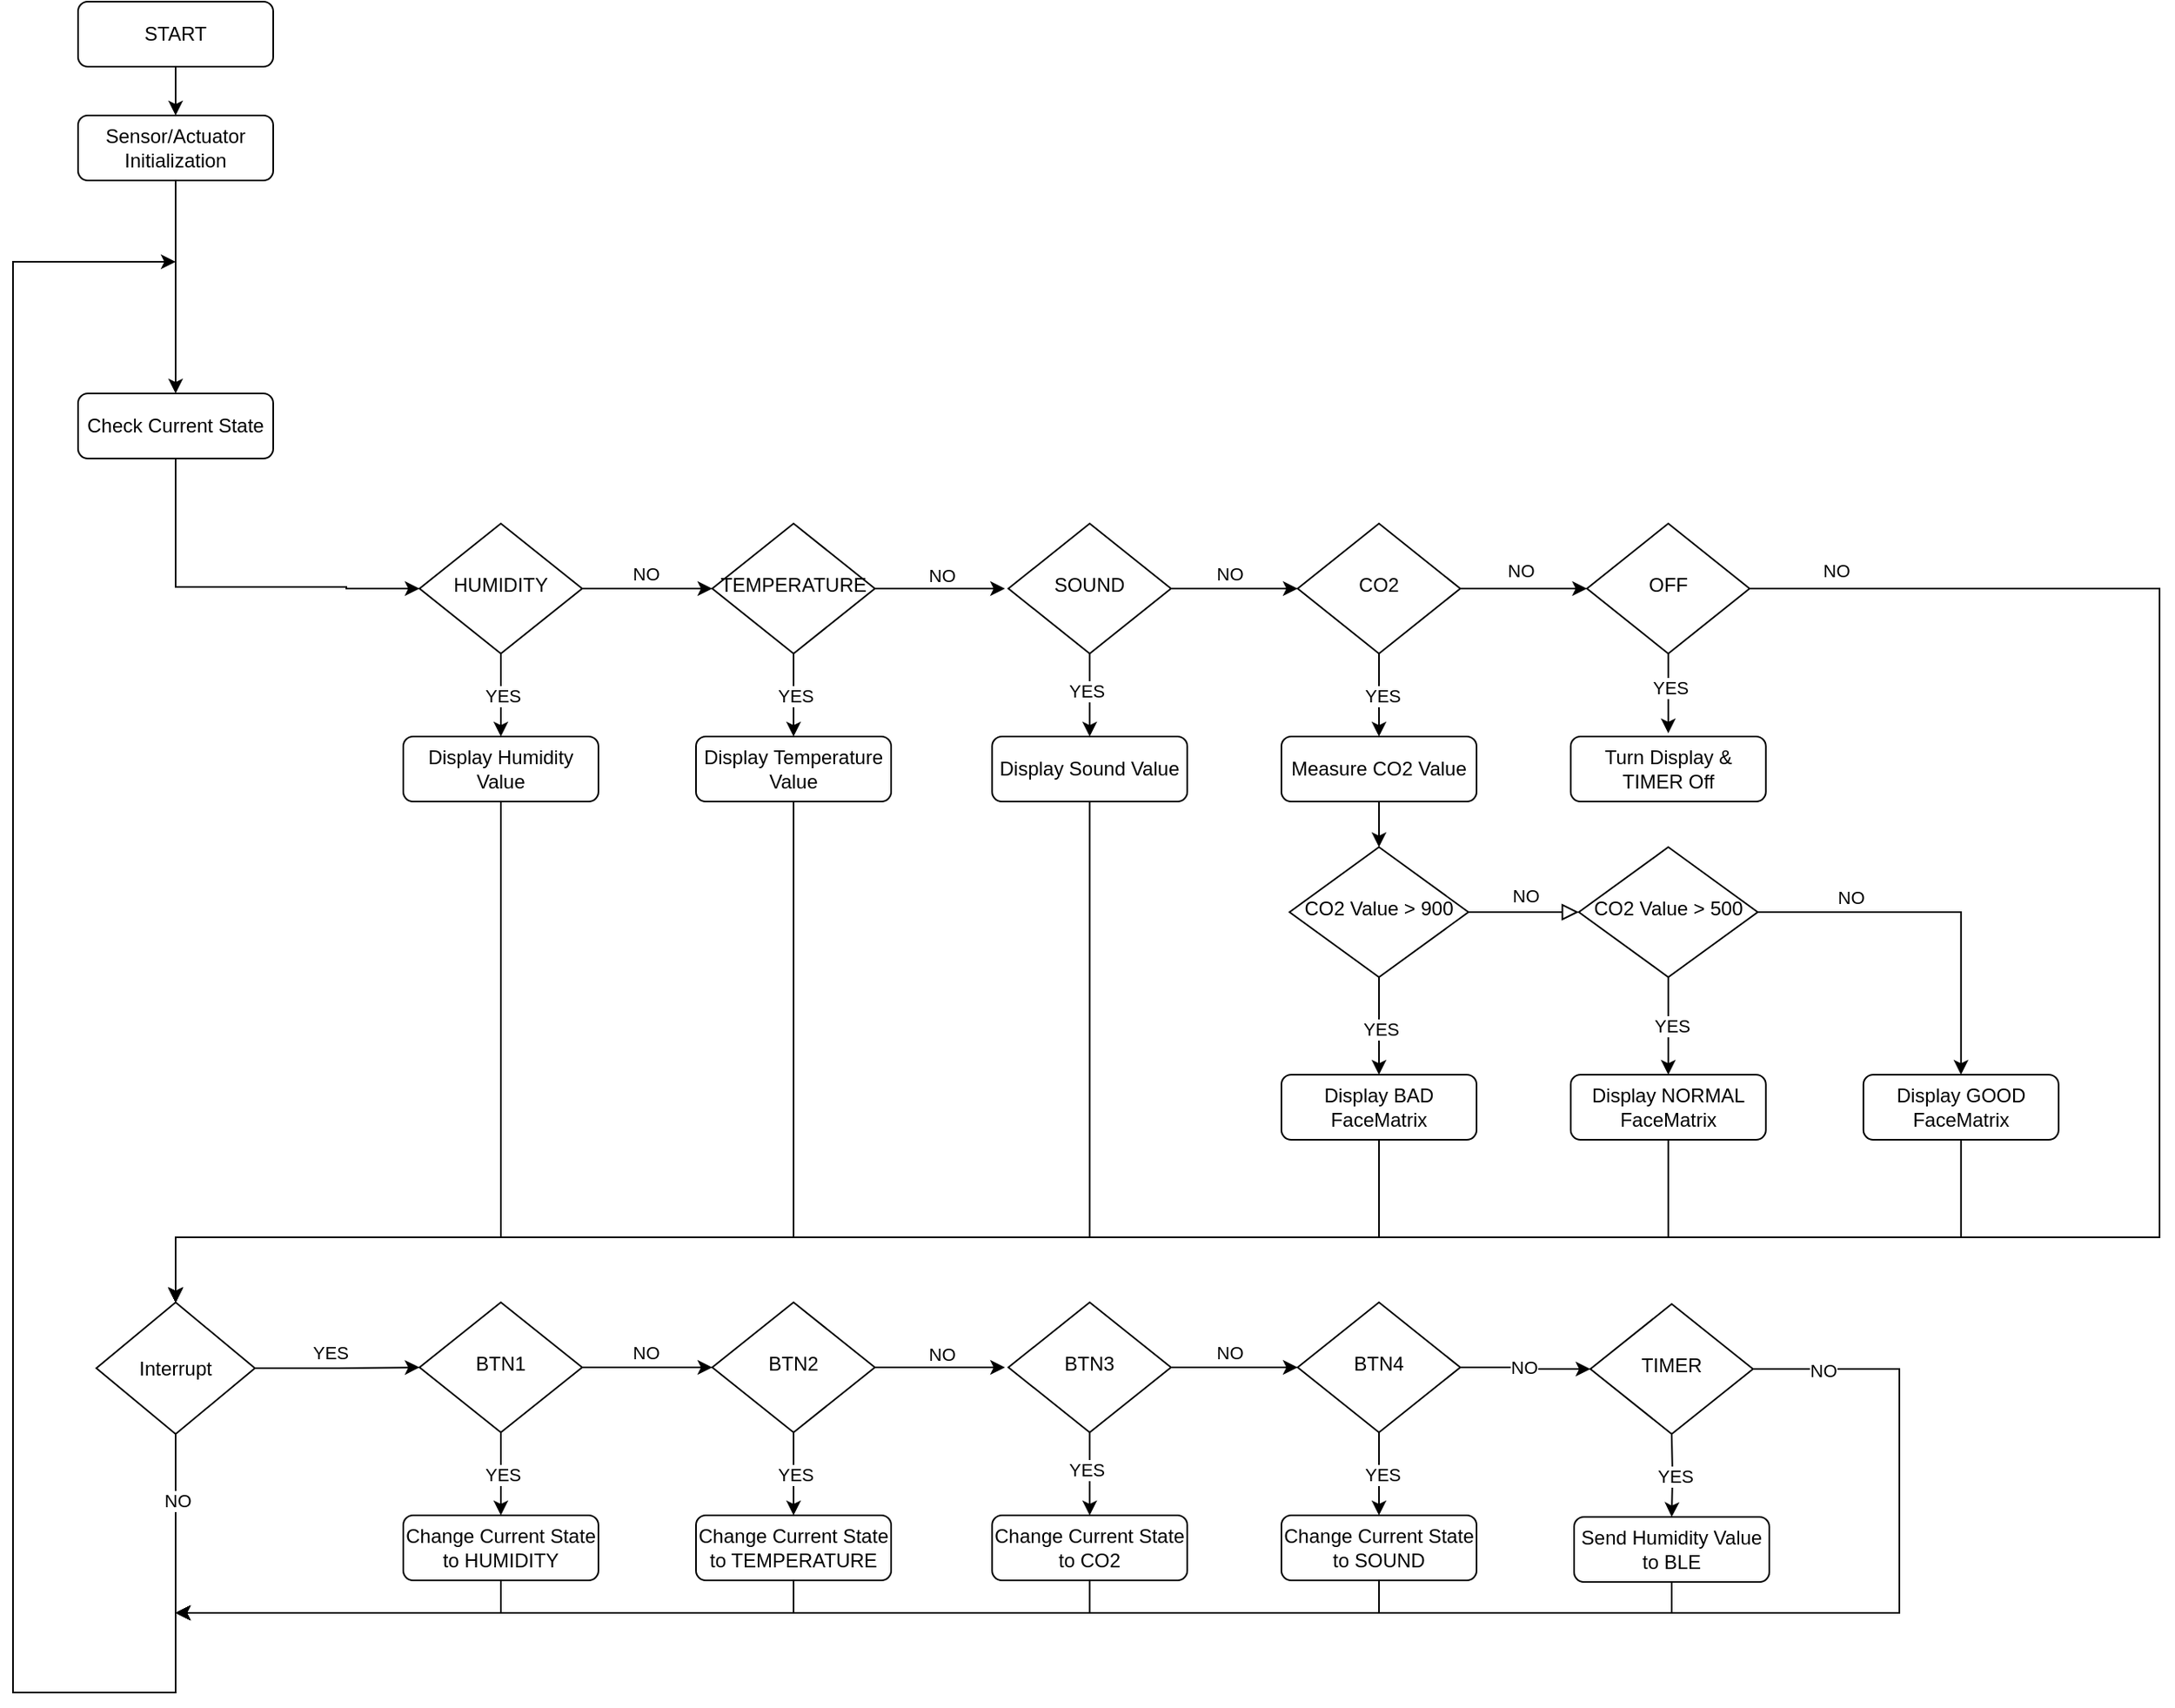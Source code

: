 <mxfile version="24.5.3" type="device">
  <diagram id="C5RBs43oDa-KdzZeNtuy" name="Page-1">
    <mxGraphModel dx="2662" dy="1316" grid="1" gridSize="10" guides="1" tooltips="1" connect="1" arrows="1" fold="1" page="1" pageScale="1" pageWidth="827" pageHeight="1169" math="0" shadow="0">
      <root>
        <mxCell id="WIyWlLk6GJQsqaUBKTNV-0" />
        <mxCell id="WIyWlLk6GJQsqaUBKTNV-1" parent="WIyWlLk6GJQsqaUBKTNV-0" />
        <mxCell id="drL_-AT9chBcXoMOotFv-78" style="edgeStyle=orthogonalEdgeStyle;rounded=0;orthogonalLoop=1;jettySize=auto;html=1;entryX=0.5;entryY=0;entryDx=0;entryDy=0;" edge="1" parent="WIyWlLk6GJQsqaUBKTNV-1" source="WIyWlLk6GJQsqaUBKTNV-3" target="drL_-AT9chBcXoMOotFv-245">
          <mxGeometry relative="1" as="geometry">
            <mxPoint x="220" y="209" as="targetPoint" />
          </mxGeometry>
        </mxCell>
        <mxCell id="WIyWlLk6GJQsqaUBKTNV-3" value="Sensor/Actuator Initialization" style="rounded=1;whiteSpace=wrap;html=1;fontSize=12;glass=0;strokeWidth=1;shadow=0;" parent="WIyWlLk6GJQsqaUBKTNV-1" vertex="1">
          <mxGeometry x="160" y="70" width="120" height="40" as="geometry" />
        </mxCell>
        <mxCell id="drL_-AT9chBcXoMOotFv-89" style="edgeStyle=orthogonalEdgeStyle;rounded=0;orthogonalLoop=1;jettySize=auto;html=1;" edge="1" parent="WIyWlLk6GJQsqaUBKTNV-1" source="drL_-AT9chBcXoMOotFv-34" target="drL_-AT9chBcXoMOotFv-40">
          <mxGeometry relative="1" as="geometry" />
        </mxCell>
        <mxCell id="drL_-AT9chBcXoMOotFv-93" value="NO" style="edgeLabel;html=1;align=center;verticalAlign=middle;resizable=0;points=[];" vertex="1" connectable="0" parent="drL_-AT9chBcXoMOotFv-89">
          <mxGeometry x="-0.022" y="-1" relative="1" as="geometry">
            <mxPoint y="-10" as="offset" />
          </mxGeometry>
        </mxCell>
        <mxCell id="drL_-AT9chBcXoMOotFv-96" style="edgeStyle=orthogonalEdgeStyle;rounded=0;orthogonalLoop=1;jettySize=auto;html=1;entryX=0.5;entryY=0;entryDx=0;entryDy=0;" edge="1" parent="WIyWlLk6GJQsqaUBKTNV-1" source="drL_-AT9chBcXoMOotFv-34" target="drL_-AT9chBcXoMOotFv-36">
          <mxGeometry relative="1" as="geometry">
            <Array as="points">
              <mxPoint x="420" y="412" />
              <mxPoint x="420" y="412" />
            </Array>
          </mxGeometry>
        </mxCell>
        <mxCell id="drL_-AT9chBcXoMOotFv-97" value="YES" style="edgeLabel;html=1;align=center;verticalAlign=middle;resizable=0;points=[];" vertex="1" connectable="0" parent="drL_-AT9chBcXoMOotFv-96">
          <mxGeometry x="-0.005" y="1" relative="1" as="geometry">
            <mxPoint as="offset" />
          </mxGeometry>
        </mxCell>
        <mxCell id="drL_-AT9chBcXoMOotFv-34" value="HUMIDITY" style="rhombus;whiteSpace=wrap;html=1;shadow=0;fontFamily=Helvetica;fontSize=12;align=center;strokeWidth=1;spacing=6;spacingTop=-4;" vertex="1" parent="WIyWlLk6GJQsqaUBKTNV-1">
          <mxGeometry x="370" y="321" width="100" height="80" as="geometry" />
        </mxCell>
        <mxCell id="drL_-AT9chBcXoMOotFv-264" style="edgeStyle=orthogonalEdgeStyle;rounded=0;orthogonalLoop=1;jettySize=auto;html=1;" edge="1" parent="WIyWlLk6GJQsqaUBKTNV-1" source="drL_-AT9chBcXoMOotFv-36" target="drL_-AT9chBcXoMOotFv-199">
          <mxGeometry relative="1" as="geometry">
            <Array as="points">
              <mxPoint x="420" y="760" />
              <mxPoint x="220" y="760" />
            </Array>
          </mxGeometry>
        </mxCell>
        <mxCell id="drL_-AT9chBcXoMOotFv-36" value="Display Humidity Value" style="rounded=1;whiteSpace=wrap;html=1;fontSize=12;glass=0;strokeWidth=1;shadow=0;" vertex="1" parent="WIyWlLk6GJQsqaUBKTNV-1">
          <mxGeometry x="360" y="452" width="120" height="40" as="geometry" />
        </mxCell>
        <mxCell id="drL_-AT9chBcXoMOotFv-90" style="edgeStyle=orthogonalEdgeStyle;rounded=0;orthogonalLoop=1;jettySize=auto;html=1;" edge="1" parent="WIyWlLk6GJQsqaUBKTNV-1" source="drL_-AT9chBcXoMOotFv-40">
          <mxGeometry relative="1" as="geometry">
            <mxPoint x="730.0" y="361" as="targetPoint" />
          </mxGeometry>
        </mxCell>
        <mxCell id="drL_-AT9chBcXoMOotFv-94" value="NO" style="edgeLabel;html=1;align=center;verticalAlign=middle;resizable=0;points=[];" vertex="1" connectable="0" parent="drL_-AT9chBcXoMOotFv-90">
          <mxGeometry x="0.021" relative="1" as="geometry">
            <mxPoint y="-9" as="offset" />
          </mxGeometry>
        </mxCell>
        <mxCell id="drL_-AT9chBcXoMOotFv-100" style="edgeStyle=orthogonalEdgeStyle;rounded=0;orthogonalLoop=1;jettySize=auto;html=1;entryX=0.5;entryY=0;entryDx=0;entryDy=0;" edge="1" parent="WIyWlLk6GJQsqaUBKTNV-1" source="drL_-AT9chBcXoMOotFv-40" target="drL_-AT9chBcXoMOotFv-42">
          <mxGeometry relative="1" as="geometry" />
        </mxCell>
        <mxCell id="drL_-AT9chBcXoMOotFv-101" value="YES" style="edgeLabel;html=1;align=center;verticalAlign=middle;resizable=0;points=[];" vertex="1" connectable="0" parent="drL_-AT9chBcXoMOotFv-100">
          <mxGeometry x="0.024" y="1" relative="1" as="geometry">
            <mxPoint as="offset" />
          </mxGeometry>
        </mxCell>
        <mxCell id="drL_-AT9chBcXoMOotFv-40" value="TEMPERATURE" style="rhombus;whiteSpace=wrap;html=1;shadow=0;fontFamily=Helvetica;fontSize=12;align=center;strokeWidth=1;spacing=6;spacingTop=-4;" vertex="1" parent="WIyWlLk6GJQsqaUBKTNV-1">
          <mxGeometry x="550" y="321" width="100" height="80" as="geometry" />
        </mxCell>
        <mxCell id="drL_-AT9chBcXoMOotFv-265" style="edgeStyle=orthogonalEdgeStyle;rounded=0;orthogonalLoop=1;jettySize=auto;html=1;entryX=0.5;entryY=0;entryDx=0;entryDy=0;" edge="1" parent="WIyWlLk6GJQsqaUBKTNV-1" source="drL_-AT9chBcXoMOotFv-42" target="drL_-AT9chBcXoMOotFv-199">
          <mxGeometry relative="1" as="geometry">
            <Array as="points">
              <mxPoint x="600" y="760" />
              <mxPoint x="220" y="760" />
            </Array>
          </mxGeometry>
        </mxCell>
        <mxCell id="drL_-AT9chBcXoMOotFv-42" value="Display&amp;nbsp;Temperature Value" style="rounded=1;whiteSpace=wrap;html=1;fontSize=12;glass=0;strokeWidth=1;shadow=0;" vertex="1" parent="WIyWlLk6GJQsqaUBKTNV-1">
          <mxGeometry x="540" y="452" width="120" height="40" as="geometry" />
        </mxCell>
        <mxCell id="drL_-AT9chBcXoMOotFv-91" style="edgeStyle=orthogonalEdgeStyle;rounded=0;orthogonalLoop=1;jettySize=auto;html=1;entryX=0;entryY=0.5;entryDx=0;entryDy=0;" edge="1" parent="WIyWlLk6GJQsqaUBKTNV-1" source="drL_-AT9chBcXoMOotFv-46" target="drL_-AT9chBcXoMOotFv-64">
          <mxGeometry relative="1" as="geometry" />
        </mxCell>
        <mxCell id="drL_-AT9chBcXoMOotFv-102" style="edgeStyle=orthogonalEdgeStyle;rounded=0;orthogonalLoop=1;jettySize=auto;html=1;entryX=0.5;entryY=0;entryDx=0;entryDy=0;" edge="1" parent="WIyWlLk6GJQsqaUBKTNV-1" source="drL_-AT9chBcXoMOotFv-46" target="drL_-AT9chBcXoMOotFv-48">
          <mxGeometry relative="1" as="geometry" />
        </mxCell>
        <mxCell id="drL_-AT9chBcXoMOotFv-103" value="YES" style="edgeLabel;html=1;align=center;verticalAlign=middle;resizable=0;points=[];" vertex="1" connectable="0" parent="drL_-AT9chBcXoMOotFv-102">
          <mxGeometry x="-0.092" y="-2" relative="1" as="geometry">
            <mxPoint as="offset" />
          </mxGeometry>
        </mxCell>
        <mxCell id="drL_-AT9chBcXoMOotFv-46" value="SOUND" style="rhombus;whiteSpace=wrap;html=1;shadow=0;fontFamily=Helvetica;fontSize=12;align=center;strokeWidth=1;spacing=6;spacingTop=-4;" vertex="1" parent="WIyWlLk6GJQsqaUBKTNV-1">
          <mxGeometry x="732.1" y="321" width="100" height="80" as="geometry" />
        </mxCell>
        <mxCell id="drL_-AT9chBcXoMOotFv-266" style="edgeStyle=orthogonalEdgeStyle;rounded=0;orthogonalLoop=1;jettySize=auto;html=1;entryX=0.5;entryY=0;entryDx=0;entryDy=0;" edge="1" parent="WIyWlLk6GJQsqaUBKTNV-1" source="drL_-AT9chBcXoMOotFv-48" target="drL_-AT9chBcXoMOotFv-199">
          <mxGeometry relative="1" as="geometry">
            <Array as="points">
              <mxPoint x="782" y="760" />
              <mxPoint x="220" y="760" />
            </Array>
          </mxGeometry>
        </mxCell>
        <mxCell id="drL_-AT9chBcXoMOotFv-48" value="Display Sound Value" style="rounded=1;whiteSpace=wrap;html=1;fontSize=12;glass=0;strokeWidth=1;shadow=0;" vertex="1" parent="WIyWlLk6GJQsqaUBKTNV-1">
          <mxGeometry x="722.1" y="452" width="120" height="40" as="geometry" />
        </mxCell>
        <mxCell id="drL_-AT9chBcXoMOotFv-49" value="NO" style="rounded=0;html=1;jettySize=auto;orthogonalLoop=1;fontSize=11;endArrow=block;endFill=0;endSize=8;strokeWidth=1;shadow=0;labelBackgroundColor=none;edgeStyle=orthogonalEdgeStyle;entryX=0;entryY=0.5;entryDx=0;entryDy=0;" edge="1" parent="WIyWlLk6GJQsqaUBKTNV-1" source="drL_-AT9chBcXoMOotFv-51" target="drL_-AT9chBcXoMOotFv-55">
          <mxGeometry x="0.031" y="10" relative="1" as="geometry">
            <mxPoint as="offset" />
            <mxPoint x="1200" y="980" as="targetPoint" />
          </mxGeometry>
        </mxCell>
        <mxCell id="drL_-AT9chBcXoMOotFv-106" style="edgeStyle=orthogonalEdgeStyle;rounded=0;orthogonalLoop=1;jettySize=auto;html=1;entryX=0.5;entryY=0;entryDx=0;entryDy=0;" edge="1" parent="WIyWlLk6GJQsqaUBKTNV-1" source="drL_-AT9chBcXoMOotFv-51" target="drL_-AT9chBcXoMOotFv-52">
          <mxGeometry relative="1" as="geometry" />
        </mxCell>
        <mxCell id="drL_-AT9chBcXoMOotFv-107" value="YES" style="edgeLabel;html=1;align=center;verticalAlign=middle;resizable=0;points=[];" vertex="1" connectable="0" parent="drL_-AT9chBcXoMOotFv-106">
          <mxGeometry x="0.047" y="1" relative="1" as="geometry">
            <mxPoint as="offset" />
          </mxGeometry>
        </mxCell>
        <mxCell id="drL_-AT9chBcXoMOotFv-51" value="CO2 Value &amp;gt; 900" style="rhombus;whiteSpace=wrap;html=1;shadow=0;fontFamily=Helvetica;fontSize=12;align=center;strokeWidth=1;spacing=6;spacingTop=-4;" vertex="1" parent="WIyWlLk6GJQsqaUBKTNV-1">
          <mxGeometry x="905.0" y="520" width="110" height="80" as="geometry" />
        </mxCell>
        <mxCell id="drL_-AT9chBcXoMOotFv-267" style="edgeStyle=orthogonalEdgeStyle;rounded=0;orthogonalLoop=1;jettySize=auto;html=1;entryX=0.5;entryY=0;entryDx=0;entryDy=0;" edge="1" parent="WIyWlLk6GJQsqaUBKTNV-1" source="drL_-AT9chBcXoMOotFv-52" target="drL_-AT9chBcXoMOotFv-199">
          <mxGeometry relative="1" as="geometry">
            <Array as="points">
              <mxPoint x="960" y="760" />
              <mxPoint x="220" y="760" />
            </Array>
          </mxGeometry>
        </mxCell>
        <mxCell id="drL_-AT9chBcXoMOotFv-52" value="Display BAD FaceMatrix" style="rounded=1;whiteSpace=wrap;html=1;fontSize=12;glass=0;strokeWidth=1;shadow=0;" vertex="1" parent="WIyWlLk6GJQsqaUBKTNV-1">
          <mxGeometry x="900.0" y="660" width="120" height="40" as="geometry" />
        </mxCell>
        <mxCell id="drL_-AT9chBcXoMOotFv-73" style="edgeStyle=orthogonalEdgeStyle;rounded=0;orthogonalLoop=1;jettySize=auto;html=1;entryX=0.5;entryY=0;entryDx=0;entryDy=0;" edge="1" parent="WIyWlLk6GJQsqaUBKTNV-1" source="drL_-AT9chBcXoMOotFv-55" target="drL_-AT9chBcXoMOotFv-56">
          <mxGeometry relative="1" as="geometry" />
        </mxCell>
        <mxCell id="drL_-AT9chBcXoMOotFv-75" value="YES" style="edgeLabel;html=1;align=center;verticalAlign=middle;resizable=0;points=[];" vertex="1" connectable="0" parent="drL_-AT9chBcXoMOotFv-73">
          <mxGeometry x="-0.2" y="3" relative="1" as="geometry">
            <mxPoint x="-1" y="6" as="offset" />
          </mxGeometry>
        </mxCell>
        <mxCell id="drL_-AT9chBcXoMOotFv-74" style="edgeStyle=orthogonalEdgeStyle;rounded=0;orthogonalLoop=1;jettySize=auto;html=1;entryX=0.5;entryY=0;entryDx=0;entryDy=0;" edge="1" parent="WIyWlLk6GJQsqaUBKTNV-1" source="drL_-AT9chBcXoMOotFv-55" target="drL_-AT9chBcXoMOotFv-57">
          <mxGeometry relative="1" as="geometry" />
        </mxCell>
        <mxCell id="drL_-AT9chBcXoMOotFv-76" value="NO" style="edgeLabel;html=1;align=center;verticalAlign=middle;resizable=0;points=[];" vertex="1" connectable="0" parent="drL_-AT9chBcXoMOotFv-74">
          <mxGeometry x="0.693" y="1" relative="1" as="geometry">
            <mxPoint x="-69" y="-75" as="offset" />
          </mxGeometry>
        </mxCell>
        <mxCell id="drL_-AT9chBcXoMOotFv-55" value="CO2 Value &amp;gt; 500" style="rhombus;whiteSpace=wrap;html=1;shadow=0;fontFamily=Helvetica;fontSize=12;align=center;strokeWidth=1;spacing=6;spacingTop=-4;" vertex="1" parent="WIyWlLk6GJQsqaUBKTNV-1">
          <mxGeometry x="1082.9" y="520" width="110" height="80" as="geometry" />
        </mxCell>
        <mxCell id="drL_-AT9chBcXoMOotFv-268" style="edgeStyle=orthogonalEdgeStyle;rounded=0;orthogonalLoop=1;jettySize=auto;html=1;entryX=0.5;entryY=0;entryDx=0;entryDy=0;" edge="1" parent="WIyWlLk6GJQsqaUBKTNV-1" source="drL_-AT9chBcXoMOotFv-56" target="drL_-AT9chBcXoMOotFv-199">
          <mxGeometry relative="1" as="geometry">
            <Array as="points">
              <mxPoint x="1138" y="760" />
              <mxPoint x="220" y="760" />
            </Array>
          </mxGeometry>
        </mxCell>
        <mxCell id="drL_-AT9chBcXoMOotFv-56" value="Display NORMAL FaceMatrix" style="rounded=1;whiteSpace=wrap;html=1;fontSize=12;glass=0;strokeWidth=1;shadow=0;" vertex="1" parent="WIyWlLk6GJQsqaUBKTNV-1">
          <mxGeometry x="1077.9" y="660" width="120" height="40" as="geometry" />
        </mxCell>
        <mxCell id="drL_-AT9chBcXoMOotFv-269" style="edgeStyle=orthogonalEdgeStyle;rounded=0;orthogonalLoop=1;jettySize=auto;html=1;entryX=0.5;entryY=0;entryDx=0;entryDy=0;" edge="1" parent="WIyWlLk6GJQsqaUBKTNV-1" source="drL_-AT9chBcXoMOotFv-57" target="drL_-AT9chBcXoMOotFv-199">
          <mxGeometry relative="1" as="geometry">
            <Array as="points">
              <mxPoint x="1318" y="760" />
              <mxPoint x="220" y="760" />
            </Array>
          </mxGeometry>
        </mxCell>
        <mxCell id="drL_-AT9chBcXoMOotFv-57" value="Display GOOD FaceMatrix" style="rounded=1;whiteSpace=wrap;html=1;fontSize=12;glass=0;strokeWidth=1;shadow=0;" vertex="1" parent="WIyWlLk6GJQsqaUBKTNV-1">
          <mxGeometry x="1257.9" y="660" width="120" height="40" as="geometry" />
        </mxCell>
        <mxCell id="drL_-AT9chBcXoMOotFv-104" style="edgeStyle=orthogonalEdgeStyle;rounded=0;orthogonalLoop=1;jettySize=auto;html=1;entryX=0.5;entryY=0;entryDx=0;entryDy=0;" edge="1" parent="WIyWlLk6GJQsqaUBKTNV-1" source="drL_-AT9chBcXoMOotFv-64" target="drL_-AT9chBcXoMOotFv-65">
          <mxGeometry relative="1" as="geometry" />
        </mxCell>
        <mxCell id="drL_-AT9chBcXoMOotFv-105" value="YES" style="edgeLabel;html=1;align=center;verticalAlign=middle;resizable=0;points=[];" vertex="1" connectable="0" parent="drL_-AT9chBcXoMOotFv-104">
          <mxGeometry x="0.024" y="2" relative="1" as="geometry">
            <mxPoint as="offset" />
          </mxGeometry>
        </mxCell>
        <mxCell id="drL_-AT9chBcXoMOotFv-274" style="edgeStyle=orthogonalEdgeStyle;rounded=0;orthogonalLoop=1;jettySize=auto;html=1;entryX=0;entryY=0.5;entryDx=0;entryDy=0;" edge="1" parent="WIyWlLk6GJQsqaUBKTNV-1" source="drL_-AT9chBcXoMOotFv-64" target="drL_-AT9chBcXoMOotFv-273">
          <mxGeometry relative="1" as="geometry" />
        </mxCell>
        <mxCell id="drL_-AT9chBcXoMOotFv-277" value="NO" style="edgeLabel;html=1;align=center;verticalAlign=middle;resizable=0;points=[];" vertex="1" connectable="0" parent="drL_-AT9chBcXoMOotFv-274">
          <mxGeometry x="-0.053" y="4" relative="1" as="geometry">
            <mxPoint y="-7" as="offset" />
          </mxGeometry>
        </mxCell>
        <mxCell id="drL_-AT9chBcXoMOotFv-64" value="CO2" style="rhombus;whiteSpace=wrap;html=1;shadow=0;fontFamily=Helvetica;fontSize=12;align=center;strokeWidth=1;spacing=6;spacingTop=-4;" vertex="1" parent="WIyWlLk6GJQsqaUBKTNV-1">
          <mxGeometry x="910" y="321" width="100" height="80" as="geometry" />
        </mxCell>
        <mxCell id="drL_-AT9chBcXoMOotFv-270" style="edgeStyle=orthogonalEdgeStyle;rounded=0;orthogonalLoop=1;jettySize=auto;html=1;entryX=0.5;entryY=0;entryDx=0;entryDy=0;" edge="1" parent="WIyWlLk6GJQsqaUBKTNV-1" source="drL_-AT9chBcXoMOotFv-65" target="drL_-AT9chBcXoMOotFv-51">
          <mxGeometry relative="1" as="geometry" />
        </mxCell>
        <mxCell id="drL_-AT9chBcXoMOotFv-65" value="Measure CO2 Value" style="rounded=1;whiteSpace=wrap;html=1;fontSize=12;glass=0;strokeWidth=1;shadow=0;" vertex="1" parent="WIyWlLk6GJQsqaUBKTNV-1">
          <mxGeometry x="900" y="452" width="120" height="40" as="geometry" />
        </mxCell>
        <mxCell id="drL_-AT9chBcXoMOotFv-71" style="edgeStyle=orthogonalEdgeStyle;rounded=0;orthogonalLoop=1;jettySize=auto;html=1;" edge="1" parent="WIyWlLk6GJQsqaUBKTNV-1" source="drL_-AT9chBcXoMOotFv-70" target="WIyWlLk6GJQsqaUBKTNV-3">
          <mxGeometry relative="1" as="geometry" />
        </mxCell>
        <mxCell id="drL_-AT9chBcXoMOotFv-70" value="START" style="rounded=1;whiteSpace=wrap;html=1;fontSize=12;glass=0;strokeWidth=1;shadow=0;" vertex="1" parent="WIyWlLk6GJQsqaUBKTNV-1">
          <mxGeometry x="160" width="120" height="40" as="geometry" />
        </mxCell>
        <mxCell id="drL_-AT9chBcXoMOotFv-95" value="NO" style="edgeLabel;html=1;align=center;verticalAlign=middle;resizable=0;points=[];" vertex="1" connectable="0" parent="WIyWlLk6GJQsqaUBKTNV-1">
          <mxGeometry x="700.25" y="362.478" as="geometry">
            <mxPoint x="167" y="-11" as="offset" />
          </mxGeometry>
        </mxCell>
        <mxCell id="drL_-AT9chBcXoMOotFv-196" style="edgeStyle=orthogonalEdgeStyle;rounded=0;orthogonalLoop=1;jettySize=auto;html=1;entryX=0;entryY=0.5;entryDx=0;entryDy=0;" edge="1" parent="WIyWlLk6GJQsqaUBKTNV-1" source="drL_-AT9chBcXoMOotFv-199" target="drL_-AT9chBcXoMOotFv-204">
          <mxGeometry relative="1" as="geometry" />
        </mxCell>
        <mxCell id="drL_-AT9chBcXoMOotFv-197" value="YES" style="edgeLabel;html=1;align=center;verticalAlign=middle;resizable=0;points=[];" vertex="1" connectable="0" parent="drL_-AT9chBcXoMOotFv-196">
          <mxGeometry x="-0.106" relative="1" as="geometry">
            <mxPoint y="-10" as="offset" />
          </mxGeometry>
        </mxCell>
        <mxCell id="drL_-AT9chBcXoMOotFv-248" style="edgeStyle=orthogonalEdgeStyle;rounded=0;orthogonalLoop=1;jettySize=auto;html=1;exitX=0.5;exitY=1;exitDx=0;exitDy=0;" edge="1" parent="WIyWlLk6GJQsqaUBKTNV-1" source="drL_-AT9chBcXoMOotFv-199">
          <mxGeometry relative="1" as="geometry">
            <mxPoint x="220" y="160" as="targetPoint" />
            <Array as="points">
              <mxPoint x="220" y="1040" />
              <mxPoint x="120" y="1040" />
              <mxPoint x="120" y="160" />
            </Array>
          </mxGeometry>
        </mxCell>
        <mxCell id="drL_-AT9chBcXoMOotFv-249" value="NO" style="edgeLabel;html=1;align=center;verticalAlign=middle;resizable=0;points=[];" vertex="1" connectable="0" parent="drL_-AT9chBcXoMOotFv-248">
          <mxGeometry x="-0.934" y="1" relative="1" as="geometry">
            <mxPoint as="offset" />
          </mxGeometry>
        </mxCell>
        <mxCell id="drL_-AT9chBcXoMOotFv-199" value="Interrupt" style="rhombus;whiteSpace=wrap;html=1;" vertex="1" parent="WIyWlLk6GJQsqaUBKTNV-1">
          <mxGeometry x="171.25" y="800" width="97.5" height="81" as="geometry" />
        </mxCell>
        <mxCell id="drL_-AT9chBcXoMOotFv-200" style="edgeStyle=orthogonalEdgeStyle;rounded=0;orthogonalLoop=1;jettySize=auto;html=1;" edge="1" parent="WIyWlLk6GJQsqaUBKTNV-1" source="drL_-AT9chBcXoMOotFv-204" target="drL_-AT9chBcXoMOotFv-211">
          <mxGeometry relative="1" as="geometry" />
        </mxCell>
        <mxCell id="drL_-AT9chBcXoMOotFv-201" value="NO" style="edgeLabel;html=1;align=center;verticalAlign=middle;resizable=0;points=[];" vertex="1" connectable="0" parent="drL_-AT9chBcXoMOotFv-200">
          <mxGeometry x="-0.022" y="-1" relative="1" as="geometry">
            <mxPoint y="-10" as="offset" />
          </mxGeometry>
        </mxCell>
        <mxCell id="drL_-AT9chBcXoMOotFv-202" style="edgeStyle=orthogonalEdgeStyle;rounded=0;orthogonalLoop=1;jettySize=auto;html=1;entryX=0.5;entryY=0;entryDx=0;entryDy=0;" edge="1" parent="WIyWlLk6GJQsqaUBKTNV-1" source="drL_-AT9chBcXoMOotFv-204" target="drL_-AT9chBcXoMOotFv-206">
          <mxGeometry relative="1" as="geometry">
            <Array as="points">
              <mxPoint x="420" y="891" />
              <mxPoint x="420" y="891" />
            </Array>
          </mxGeometry>
        </mxCell>
        <mxCell id="drL_-AT9chBcXoMOotFv-203" value="YES" style="edgeLabel;html=1;align=center;verticalAlign=middle;resizable=0;points=[];" vertex="1" connectable="0" parent="drL_-AT9chBcXoMOotFv-202">
          <mxGeometry x="-0.005" y="1" relative="1" as="geometry">
            <mxPoint as="offset" />
          </mxGeometry>
        </mxCell>
        <mxCell id="drL_-AT9chBcXoMOotFv-204" value="BTN1" style="rhombus;whiteSpace=wrap;html=1;shadow=0;fontFamily=Helvetica;fontSize=12;align=center;strokeWidth=1;spacing=6;spacingTop=-4;" vertex="1" parent="WIyWlLk6GJQsqaUBKTNV-1">
          <mxGeometry x="370" y="800" width="100" height="80" as="geometry" />
        </mxCell>
        <mxCell id="drL_-AT9chBcXoMOotFv-250" style="edgeStyle=orthogonalEdgeStyle;rounded=0;orthogonalLoop=1;jettySize=auto;html=1;" edge="1" parent="WIyWlLk6GJQsqaUBKTNV-1" source="drL_-AT9chBcXoMOotFv-206">
          <mxGeometry relative="1" as="geometry">
            <mxPoint x="220" y="991" as="targetPoint" />
            <Array as="points">
              <mxPoint x="420" y="991" />
            </Array>
          </mxGeometry>
        </mxCell>
        <mxCell id="drL_-AT9chBcXoMOotFv-206" value="Change Current State to HUMIDITY" style="rounded=1;whiteSpace=wrap;html=1;fontSize=12;glass=0;strokeWidth=1;shadow=0;" vertex="1" parent="WIyWlLk6GJQsqaUBKTNV-1">
          <mxGeometry x="360" y="931" width="120" height="40" as="geometry" />
        </mxCell>
        <mxCell id="drL_-AT9chBcXoMOotFv-207" style="edgeStyle=orthogonalEdgeStyle;rounded=0;orthogonalLoop=1;jettySize=auto;html=1;" edge="1" parent="WIyWlLk6GJQsqaUBKTNV-1" source="drL_-AT9chBcXoMOotFv-211">
          <mxGeometry relative="1" as="geometry">
            <mxPoint x="730.0" y="840" as="targetPoint" />
          </mxGeometry>
        </mxCell>
        <mxCell id="drL_-AT9chBcXoMOotFv-208" value="NO" style="edgeLabel;html=1;align=center;verticalAlign=middle;resizable=0;points=[];" vertex="1" connectable="0" parent="drL_-AT9chBcXoMOotFv-207">
          <mxGeometry x="0.021" relative="1" as="geometry">
            <mxPoint y="-9" as="offset" />
          </mxGeometry>
        </mxCell>
        <mxCell id="drL_-AT9chBcXoMOotFv-209" style="edgeStyle=orthogonalEdgeStyle;rounded=0;orthogonalLoop=1;jettySize=auto;html=1;entryX=0.5;entryY=0;entryDx=0;entryDy=0;" edge="1" parent="WIyWlLk6GJQsqaUBKTNV-1" source="drL_-AT9chBcXoMOotFv-211" target="drL_-AT9chBcXoMOotFv-213">
          <mxGeometry relative="1" as="geometry" />
        </mxCell>
        <mxCell id="drL_-AT9chBcXoMOotFv-210" value="YES" style="edgeLabel;html=1;align=center;verticalAlign=middle;resizable=0;points=[];" vertex="1" connectable="0" parent="drL_-AT9chBcXoMOotFv-209">
          <mxGeometry x="0.024" y="1" relative="1" as="geometry">
            <mxPoint as="offset" />
          </mxGeometry>
        </mxCell>
        <mxCell id="drL_-AT9chBcXoMOotFv-211" value="BTN2" style="rhombus;whiteSpace=wrap;html=1;shadow=0;fontFamily=Helvetica;fontSize=12;align=center;strokeWidth=1;spacing=6;spacingTop=-4;" vertex="1" parent="WIyWlLk6GJQsqaUBKTNV-1">
          <mxGeometry x="550" y="800" width="100" height="80" as="geometry" />
        </mxCell>
        <mxCell id="drL_-AT9chBcXoMOotFv-251" style="edgeStyle=orthogonalEdgeStyle;rounded=0;orthogonalLoop=1;jettySize=auto;html=1;" edge="1" parent="WIyWlLk6GJQsqaUBKTNV-1" source="drL_-AT9chBcXoMOotFv-213">
          <mxGeometry relative="1" as="geometry">
            <mxPoint x="220" y="991" as="targetPoint" />
            <Array as="points">
              <mxPoint x="600" y="991" />
            </Array>
          </mxGeometry>
        </mxCell>
        <mxCell id="drL_-AT9chBcXoMOotFv-213" value="Change Current State to TEMPERATURE" style="rounded=1;whiteSpace=wrap;html=1;fontSize=12;glass=0;strokeWidth=1;shadow=0;" vertex="1" parent="WIyWlLk6GJQsqaUBKTNV-1">
          <mxGeometry x="540" y="931" width="120" height="40" as="geometry" />
        </mxCell>
        <mxCell id="drL_-AT9chBcXoMOotFv-214" style="edgeStyle=orthogonalEdgeStyle;rounded=0;orthogonalLoop=1;jettySize=auto;html=1;entryX=0;entryY=0.5;entryDx=0;entryDy=0;" edge="1" parent="WIyWlLk6GJQsqaUBKTNV-1" source="drL_-AT9chBcXoMOotFv-217" target="drL_-AT9chBcXoMOotFv-239">
          <mxGeometry relative="1" as="geometry" />
        </mxCell>
        <mxCell id="drL_-AT9chBcXoMOotFv-215" style="edgeStyle=orthogonalEdgeStyle;rounded=0;orthogonalLoop=1;jettySize=auto;html=1;entryX=0.5;entryY=0;entryDx=0;entryDy=0;" edge="1" parent="WIyWlLk6GJQsqaUBKTNV-1" source="drL_-AT9chBcXoMOotFv-217" target="drL_-AT9chBcXoMOotFv-219">
          <mxGeometry relative="1" as="geometry" />
        </mxCell>
        <mxCell id="drL_-AT9chBcXoMOotFv-216" value="YES" style="edgeLabel;html=1;align=center;verticalAlign=middle;resizable=0;points=[];" vertex="1" connectable="0" parent="drL_-AT9chBcXoMOotFv-215">
          <mxGeometry x="-0.092" y="-2" relative="1" as="geometry">
            <mxPoint as="offset" />
          </mxGeometry>
        </mxCell>
        <mxCell id="drL_-AT9chBcXoMOotFv-217" value="BTN3" style="rhombus;whiteSpace=wrap;html=1;shadow=0;fontFamily=Helvetica;fontSize=12;align=center;strokeWidth=1;spacing=6;spacingTop=-4;" vertex="1" parent="WIyWlLk6GJQsqaUBKTNV-1">
          <mxGeometry x="732.1" y="800" width="100" height="80" as="geometry" />
        </mxCell>
        <mxCell id="drL_-AT9chBcXoMOotFv-252" style="edgeStyle=orthogonalEdgeStyle;rounded=0;orthogonalLoop=1;jettySize=auto;html=1;" edge="1" parent="WIyWlLk6GJQsqaUBKTNV-1" source="drL_-AT9chBcXoMOotFv-219">
          <mxGeometry relative="1" as="geometry">
            <mxPoint x="220" y="991" as="targetPoint" />
            <Array as="points">
              <mxPoint x="782" y="991" />
            </Array>
          </mxGeometry>
        </mxCell>
        <mxCell id="drL_-AT9chBcXoMOotFv-219" value="Change Current State to CO2" style="rounded=1;whiteSpace=wrap;html=1;fontSize=12;glass=0;strokeWidth=1;shadow=0;" vertex="1" parent="WIyWlLk6GJQsqaUBKTNV-1">
          <mxGeometry x="722.1" y="931" width="120" height="40" as="geometry" />
        </mxCell>
        <mxCell id="drL_-AT9chBcXoMOotFv-237" style="edgeStyle=orthogonalEdgeStyle;rounded=0;orthogonalLoop=1;jettySize=auto;html=1;entryX=0.5;entryY=0;entryDx=0;entryDy=0;" edge="1" parent="WIyWlLk6GJQsqaUBKTNV-1" source="drL_-AT9chBcXoMOotFv-239" target="drL_-AT9chBcXoMOotFv-241">
          <mxGeometry relative="1" as="geometry" />
        </mxCell>
        <mxCell id="drL_-AT9chBcXoMOotFv-238" value="YES" style="edgeLabel;html=1;align=center;verticalAlign=middle;resizable=0;points=[];" vertex="1" connectable="0" parent="drL_-AT9chBcXoMOotFv-237">
          <mxGeometry x="0.024" y="2" relative="1" as="geometry">
            <mxPoint as="offset" />
          </mxGeometry>
        </mxCell>
        <mxCell id="drL_-AT9chBcXoMOotFv-254" style="edgeStyle=orthogonalEdgeStyle;rounded=0;orthogonalLoop=1;jettySize=auto;html=1;entryX=0;entryY=0.5;entryDx=0;entryDy=0;" edge="1" parent="WIyWlLk6GJQsqaUBKTNV-1" source="drL_-AT9chBcXoMOotFv-239" target="drL_-AT9chBcXoMOotFv-255">
          <mxGeometry relative="1" as="geometry">
            <mxPoint x="1080.0" y="840" as="targetPoint" />
          </mxGeometry>
        </mxCell>
        <mxCell id="drL_-AT9chBcXoMOotFv-262" value="NO" style="edgeLabel;html=1;align=center;verticalAlign=middle;resizable=0;points=[];" vertex="1" connectable="0" parent="drL_-AT9chBcXoMOotFv-254">
          <mxGeometry x="-0.051" relative="1" as="geometry">
            <mxPoint as="offset" />
          </mxGeometry>
        </mxCell>
        <mxCell id="drL_-AT9chBcXoMOotFv-239" value="BTN4" style="rhombus;whiteSpace=wrap;html=1;shadow=0;fontFamily=Helvetica;fontSize=12;align=center;strokeWidth=1;spacing=6;spacingTop=-4;" vertex="1" parent="WIyWlLk6GJQsqaUBKTNV-1">
          <mxGeometry x="910" y="800" width="100" height="80" as="geometry" />
        </mxCell>
        <mxCell id="drL_-AT9chBcXoMOotFv-253" style="edgeStyle=orthogonalEdgeStyle;rounded=0;orthogonalLoop=1;jettySize=auto;html=1;" edge="1" parent="WIyWlLk6GJQsqaUBKTNV-1" source="drL_-AT9chBcXoMOotFv-241">
          <mxGeometry relative="1" as="geometry">
            <mxPoint x="220" y="991" as="targetPoint" />
            <Array as="points">
              <mxPoint x="960" y="991" />
            </Array>
          </mxGeometry>
        </mxCell>
        <mxCell id="drL_-AT9chBcXoMOotFv-241" value="Change Current State to SOUND" style="rounded=1;whiteSpace=wrap;html=1;fontSize=12;glass=0;strokeWidth=1;shadow=0;" vertex="1" parent="WIyWlLk6GJQsqaUBKTNV-1">
          <mxGeometry x="900" y="931" width="120" height="40" as="geometry" />
        </mxCell>
        <mxCell id="drL_-AT9chBcXoMOotFv-242" value="NO" style="edgeLabel;html=1;align=center;verticalAlign=middle;resizable=0;points=[];" vertex="1" connectable="0" parent="WIyWlLk6GJQsqaUBKTNV-1">
          <mxGeometry x="700.25" y="841.478" as="geometry">
            <mxPoint x="167" y="-11" as="offset" />
          </mxGeometry>
        </mxCell>
        <mxCell id="drL_-AT9chBcXoMOotFv-263" style="edgeStyle=orthogonalEdgeStyle;rounded=0;orthogonalLoop=1;jettySize=auto;html=1;entryX=0;entryY=0.5;entryDx=0;entryDy=0;" edge="1" parent="WIyWlLk6GJQsqaUBKTNV-1" source="drL_-AT9chBcXoMOotFv-245" target="drL_-AT9chBcXoMOotFv-34">
          <mxGeometry relative="1" as="geometry">
            <Array as="points">
              <mxPoint x="220" y="360" />
              <mxPoint x="325" y="360" />
              <mxPoint x="325" y="361" />
            </Array>
          </mxGeometry>
        </mxCell>
        <mxCell id="drL_-AT9chBcXoMOotFv-245" value="Check Current State" style="rounded=1;whiteSpace=wrap;html=1;fontSize=12;glass=0;strokeWidth=1;shadow=0;" vertex="1" parent="WIyWlLk6GJQsqaUBKTNV-1">
          <mxGeometry x="160" y="241" width="120" height="40" as="geometry" />
        </mxCell>
        <mxCell id="drL_-AT9chBcXoMOotFv-260" style="edgeStyle=orthogonalEdgeStyle;rounded=0;orthogonalLoop=1;jettySize=auto;html=1;" edge="1" parent="WIyWlLk6GJQsqaUBKTNV-1" source="drL_-AT9chBcXoMOotFv-255">
          <mxGeometry relative="1" as="geometry">
            <mxPoint x="220" y="991" as="targetPoint" />
            <Array as="points">
              <mxPoint x="1280" y="841" />
              <mxPoint x="1280" y="991" />
            </Array>
          </mxGeometry>
        </mxCell>
        <mxCell id="drL_-AT9chBcXoMOotFv-261" value="NO" style="edgeLabel;html=1;align=center;verticalAlign=middle;resizable=0;points=[];" vertex="1" connectable="0" parent="drL_-AT9chBcXoMOotFv-260">
          <mxGeometry x="-0.934" y="-1" relative="1" as="geometry">
            <mxPoint as="offset" />
          </mxGeometry>
        </mxCell>
        <mxCell id="drL_-AT9chBcXoMOotFv-255" value="TIMER" style="rhombus;whiteSpace=wrap;html=1;shadow=0;fontFamily=Helvetica;fontSize=12;align=center;strokeWidth=1;spacing=6;spacingTop=-4;" vertex="1" parent="WIyWlLk6GJQsqaUBKTNV-1">
          <mxGeometry x="1090" y="801" width="100" height="80" as="geometry" />
        </mxCell>
        <mxCell id="drL_-AT9chBcXoMOotFv-256" style="edgeStyle=orthogonalEdgeStyle;rounded=0;orthogonalLoop=1;jettySize=auto;html=1;entryX=0.5;entryY=0;entryDx=0;entryDy=0;" edge="1" parent="WIyWlLk6GJQsqaUBKTNV-1" target="drL_-AT9chBcXoMOotFv-258">
          <mxGeometry relative="1" as="geometry">
            <mxPoint x="1140" y="881" as="sourcePoint" />
          </mxGeometry>
        </mxCell>
        <mxCell id="drL_-AT9chBcXoMOotFv-257" value="YES" style="edgeLabel;html=1;align=center;verticalAlign=middle;resizable=0;points=[];" vertex="1" connectable="0" parent="drL_-AT9chBcXoMOotFv-256">
          <mxGeometry x="0.024" y="2" relative="1" as="geometry">
            <mxPoint as="offset" />
          </mxGeometry>
        </mxCell>
        <mxCell id="drL_-AT9chBcXoMOotFv-259" style="edgeStyle=orthogonalEdgeStyle;rounded=0;orthogonalLoop=1;jettySize=auto;html=1;" edge="1" parent="WIyWlLk6GJQsqaUBKTNV-1" source="drL_-AT9chBcXoMOotFv-258">
          <mxGeometry relative="1" as="geometry">
            <mxPoint x="220" y="991" as="targetPoint" />
            <Array as="points">
              <mxPoint x="1140" y="991" />
              <mxPoint x="220" y="991" />
            </Array>
          </mxGeometry>
        </mxCell>
        <mxCell id="drL_-AT9chBcXoMOotFv-258" value="Send Humidity Value to BLE" style="rounded=1;whiteSpace=wrap;html=1;fontSize=12;glass=0;strokeWidth=1;shadow=0;" vertex="1" parent="WIyWlLk6GJQsqaUBKTNV-1">
          <mxGeometry x="1080" y="932" width="120" height="40" as="geometry" />
        </mxCell>
        <mxCell id="drL_-AT9chBcXoMOotFv-275" style="edgeStyle=orthogonalEdgeStyle;rounded=0;orthogonalLoop=1;jettySize=auto;html=1;" edge="1" parent="WIyWlLk6GJQsqaUBKTNV-1" source="drL_-AT9chBcXoMOotFv-273">
          <mxGeometry relative="1" as="geometry">
            <mxPoint x="1137.9" y="450.0" as="targetPoint" />
          </mxGeometry>
        </mxCell>
        <mxCell id="drL_-AT9chBcXoMOotFv-278" value="YES" style="edgeLabel;html=1;align=center;verticalAlign=middle;resizable=0;points=[];" vertex="1" connectable="0" parent="drL_-AT9chBcXoMOotFv-275">
          <mxGeometry x="-0.159" y="1" relative="1" as="geometry">
            <mxPoint as="offset" />
          </mxGeometry>
        </mxCell>
        <mxCell id="drL_-AT9chBcXoMOotFv-279" style="edgeStyle=orthogonalEdgeStyle;rounded=0;orthogonalLoop=1;jettySize=auto;html=1;entryX=0.5;entryY=0;entryDx=0;entryDy=0;" edge="1" parent="WIyWlLk6GJQsqaUBKTNV-1" source="drL_-AT9chBcXoMOotFv-273" target="drL_-AT9chBcXoMOotFv-199">
          <mxGeometry relative="1" as="geometry">
            <Array as="points">
              <mxPoint x="1440" y="361" />
              <mxPoint x="1440" y="760" />
              <mxPoint x="220" y="760" />
            </Array>
          </mxGeometry>
        </mxCell>
        <mxCell id="drL_-AT9chBcXoMOotFv-280" value="NO" style="edgeLabel;html=1;align=center;verticalAlign=middle;resizable=0;points=[];" vertex="1" connectable="0" parent="drL_-AT9chBcXoMOotFv-279">
          <mxGeometry x="-0.948" y="-1" relative="1" as="geometry">
            <mxPoint x="3" y="-12" as="offset" />
          </mxGeometry>
        </mxCell>
        <mxCell id="drL_-AT9chBcXoMOotFv-273" value="OFF" style="rhombus;whiteSpace=wrap;html=1;shadow=0;fontFamily=Helvetica;fontSize=12;align=center;strokeWidth=1;spacing=6;spacingTop=-4;" vertex="1" parent="WIyWlLk6GJQsqaUBKTNV-1">
          <mxGeometry x="1087.9" y="321" width="100" height="80" as="geometry" />
        </mxCell>
        <mxCell id="drL_-AT9chBcXoMOotFv-276" value="Turn Display &amp;amp; TIMER Off" style="rounded=1;whiteSpace=wrap;html=1;fontSize=12;glass=0;strokeWidth=1;shadow=0;" vertex="1" parent="WIyWlLk6GJQsqaUBKTNV-1">
          <mxGeometry x="1077.9" y="452" width="120" height="40" as="geometry" />
        </mxCell>
      </root>
    </mxGraphModel>
  </diagram>
</mxfile>
